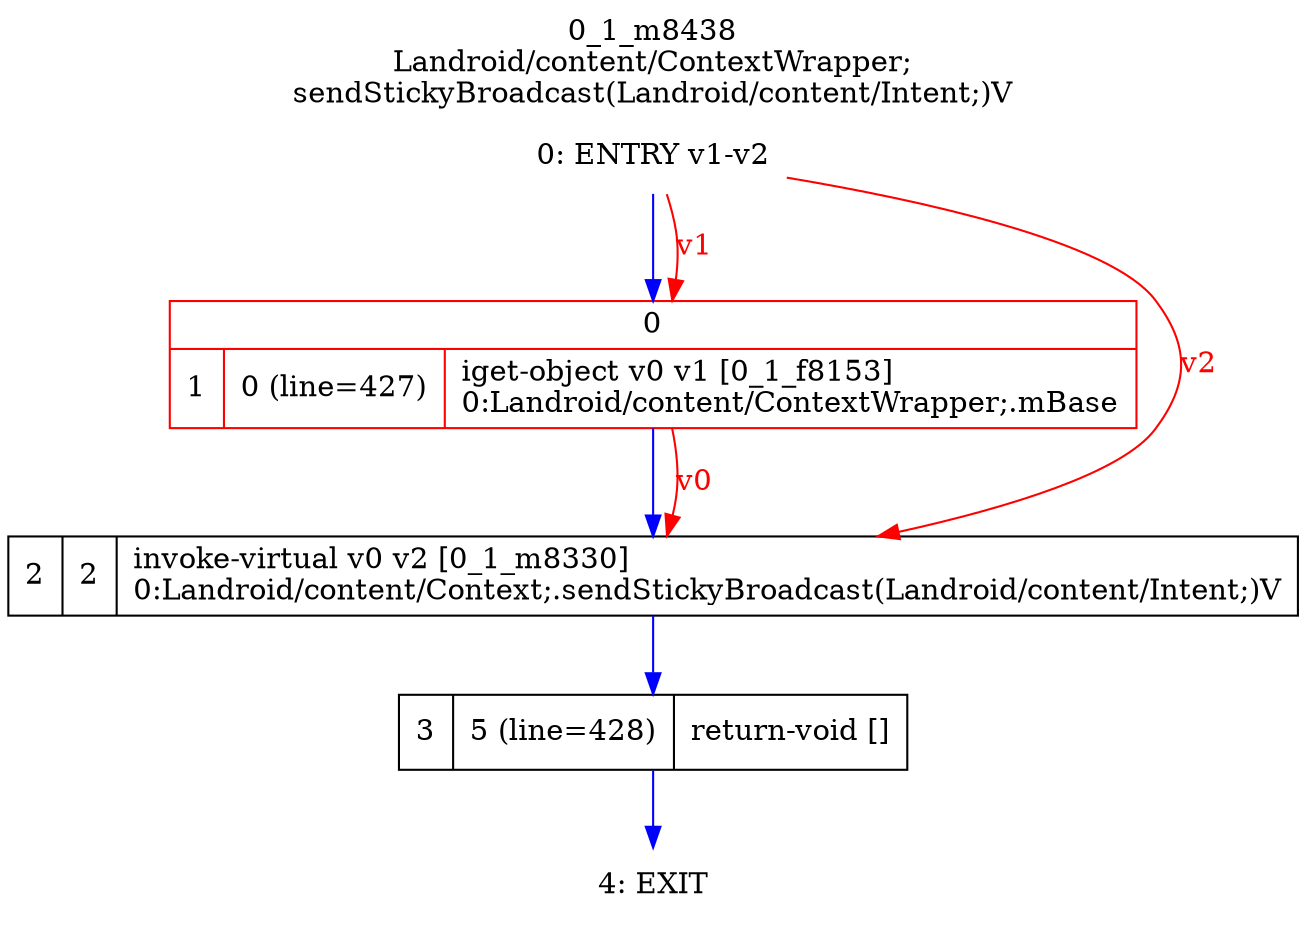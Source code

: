 digraph G {
rankdir=UD;
labelloc=t;
label="0_1_m8438\nLandroid/content/ContextWrapper;
sendStickyBroadcast(Landroid/content/Intent;)V";
0[label="0: ENTRY v1-v2",shape=plaintext];
1[label="{0|{1|0 (line=427)|iget-object v0 v1 [0_1_f8153]\l0:Landroid/content/ContextWrapper;.mBase\l}}",shape=record, color=red];
2[label="2|2|invoke-virtual v0 v2 [0_1_m8330]\l0:Landroid/content/Context;.sendStickyBroadcast(Landroid/content/Intent;)V\l",shape=record,URL="0_1_m8330.dot"];
3[label="3|5 (line=428)|return-void []\l",shape=record];
4[label="4: EXIT",shape=plaintext];
0->1 [color=blue, fontcolor=blue,weight=100, taillabel=""];
1->2 [color=blue, fontcolor=blue,weight=100, taillabel=""];
2->3 [color=blue, fontcolor=blue,weight=100, taillabel=""];
3->4 [color=blue, fontcolor=blue,weight=100, taillabel=""];
0->1 [color=red, fontcolor=red, label="v1"];
0->2 [color=red, fontcolor=red, label="v2"];
1->2 [color=red, fontcolor=red, label="v0"];
}
